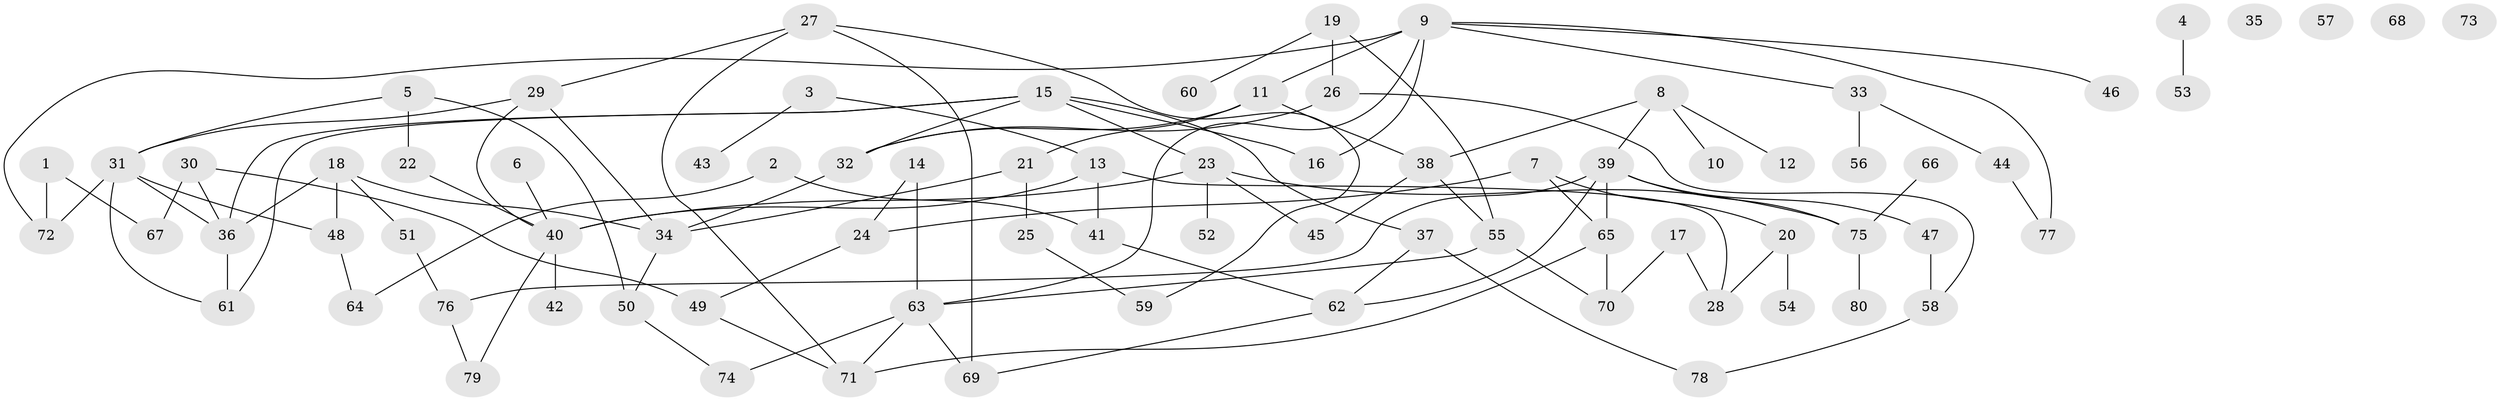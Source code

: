// Generated by graph-tools (version 1.1) at 2025/39/03/09/25 04:39:06]
// undirected, 80 vertices, 110 edges
graph export_dot {
graph [start="1"]
  node [color=gray90,style=filled];
  1;
  2;
  3;
  4;
  5;
  6;
  7;
  8;
  9;
  10;
  11;
  12;
  13;
  14;
  15;
  16;
  17;
  18;
  19;
  20;
  21;
  22;
  23;
  24;
  25;
  26;
  27;
  28;
  29;
  30;
  31;
  32;
  33;
  34;
  35;
  36;
  37;
  38;
  39;
  40;
  41;
  42;
  43;
  44;
  45;
  46;
  47;
  48;
  49;
  50;
  51;
  52;
  53;
  54;
  55;
  56;
  57;
  58;
  59;
  60;
  61;
  62;
  63;
  64;
  65;
  66;
  67;
  68;
  69;
  70;
  71;
  72;
  73;
  74;
  75;
  76;
  77;
  78;
  79;
  80;
  1 -- 67;
  1 -- 72;
  2 -- 41;
  2 -- 64;
  3 -- 13;
  3 -- 43;
  4 -- 53;
  5 -- 22;
  5 -- 31;
  5 -- 50;
  6 -- 40;
  7 -- 20;
  7 -- 24;
  7 -- 65;
  8 -- 10;
  8 -- 12;
  8 -- 38;
  8 -- 39;
  9 -- 11;
  9 -- 16;
  9 -- 33;
  9 -- 46;
  9 -- 63;
  9 -- 72;
  9 -- 77;
  11 -- 21;
  11 -- 32;
  11 -- 38;
  13 -- 28;
  13 -- 40;
  13 -- 41;
  14 -- 24;
  14 -- 63;
  15 -- 16;
  15 -- 23;
  15 -- 32;
  15 -- 36;
  15 -- 37;
  15 -- 61;
  17 -- 28;
  17 -- 70;
  18 -- 34;
  18 -- 36;
  18 -- 48;
  18 -- 51;
  19 -- 26;
  19 -- 55;
  19 -- 60;
  20 -- 28;
  20 -- 54;
  21 -- 25;
  21 -- 34;
  22 -- 40;
  23 -- 40;
  23 -- 45;
  23 -- 52;
  23 -- 75;
  24 -- 49;
  25 -- 59;
  26 -- 32;
  26 -- 58;
  27 -- 29;
  27 -- 59;
  27 -- 69;
  27 -- 71;
  29 -- 31;
  29 -- 34;
  29 -- 40;
  30 -- 36;
  30 -- 49;
  30 -- 67;
  31 -- 36;
  31 -- 48;
  31 -- 61;
  31 -- 72;
  32 -- 34;
  33 -- 44;
  33 -- 56;
  34 -- 50;
  36 -- 61;
  37 -- 62;
  37 -- 78;
  38 -- 45;
  38 -- 55;
  39 -- 47;
  39 -- 62;
  39 -- 65;
  39 -- 75;
  39 -- 76;
  40 -- 42;
  40 -- 79;
  41 -- 62;
  44 -- 77;
  47 -- 58;
  48 -- 64;
  49 -- 71;
  50 -- 74;
  51 -- 76;
  55 -- 63;
  55 -- 70;
  58 -- 78;
  62 -- 69;
  63 -- 69;
  63 -- 71;
  63 -- 74;
  65 -- 70;
  65 -- 71;
  66 -- 75;
  75 -- 80;
  76 -- 79;
}
